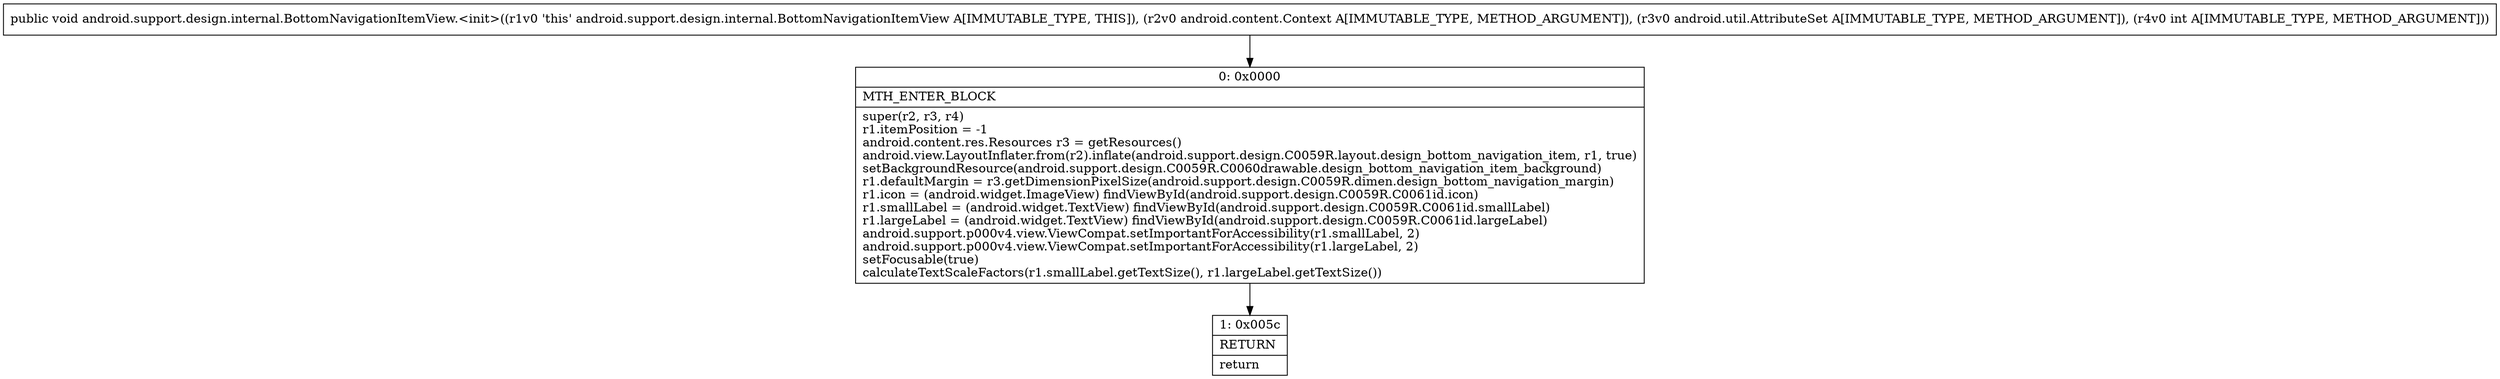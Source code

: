 digraph "CFG forandroid.support.design.internal.BottomNavigationItemView.\<init\>(Landroid\/content\/Context;Landroid\/util\/AttributeSet;I)V" {
Node_0 [shape=record,label="{0\:\ 0x0000|MTH_ENTER_BLOCK\l|super(r2, r3, r4)\lr1.itemPosition = \-1\landroid.content.res.Resources r3 = getResources()\landroid.view.LayoutInflater.from(r2).inflate(android.support.design.C0059R.layout.design_bottom_navigation_item, r1, true)\lsetBackgroundResource(android.support.design.C0059R.C0060drawable.design_bottom_navigation_item_background)\lr1.defaultMargin = r3.getDimensionPixelSize(android.support.design.C0059R.dimen.design_bottom_navigation_margin)\lr1.icon = (android.widget.ImageView) findViewById(android.support.design.C0059R.C0061id.icon)\lr1.smallLabel = (android.widget.TextView) findViewById(android.support.design.C0059R.C0061id.smallLabel)\lr1.largeLabel = (android.widget.TextView) findViewById(android.support.design.C0059R.C0061id.largeLabel)\landroid.support.p000v4.view.ViewCompat.setImportantForAccessibility(r1.smallLabel, 2)\landroid.support.p000v4.view.ViewCompat.setImportantForAccessibility(r1.largeLabel, 2)\lsetFocusable(true)\lcalculateTextScaleFactors(r1.smallLabel.getTextSize(), r1.largeLabel.getTextSize())\l}"];
Node_1 [shape=record,label="{1\:\ 0x005c|RETURN\l|return\l}"];
MethodNode[shape=record,label="{public void android.support.design.internal.BottomNavigationItemView.\<init\>((r1v0 'this' android.support.design.internal.BottomNavigationItemView A[IMMUTABLE_TYPE, THIS]), (r2v0 android.content.Context A[IMMUTABLE_TYPE, METHOD_ARGUMENT]), (r3v0 android.util.AttributeSet A[IMMUTABLE_TYPE, METHOD_ARGUMENT]), (r4v0 int A[IMMUTABLE_TYPE, METHOD_ARGUMENT])) }"];
MethodNode -> Node_0;
Node_0 -> Node_1;
}

